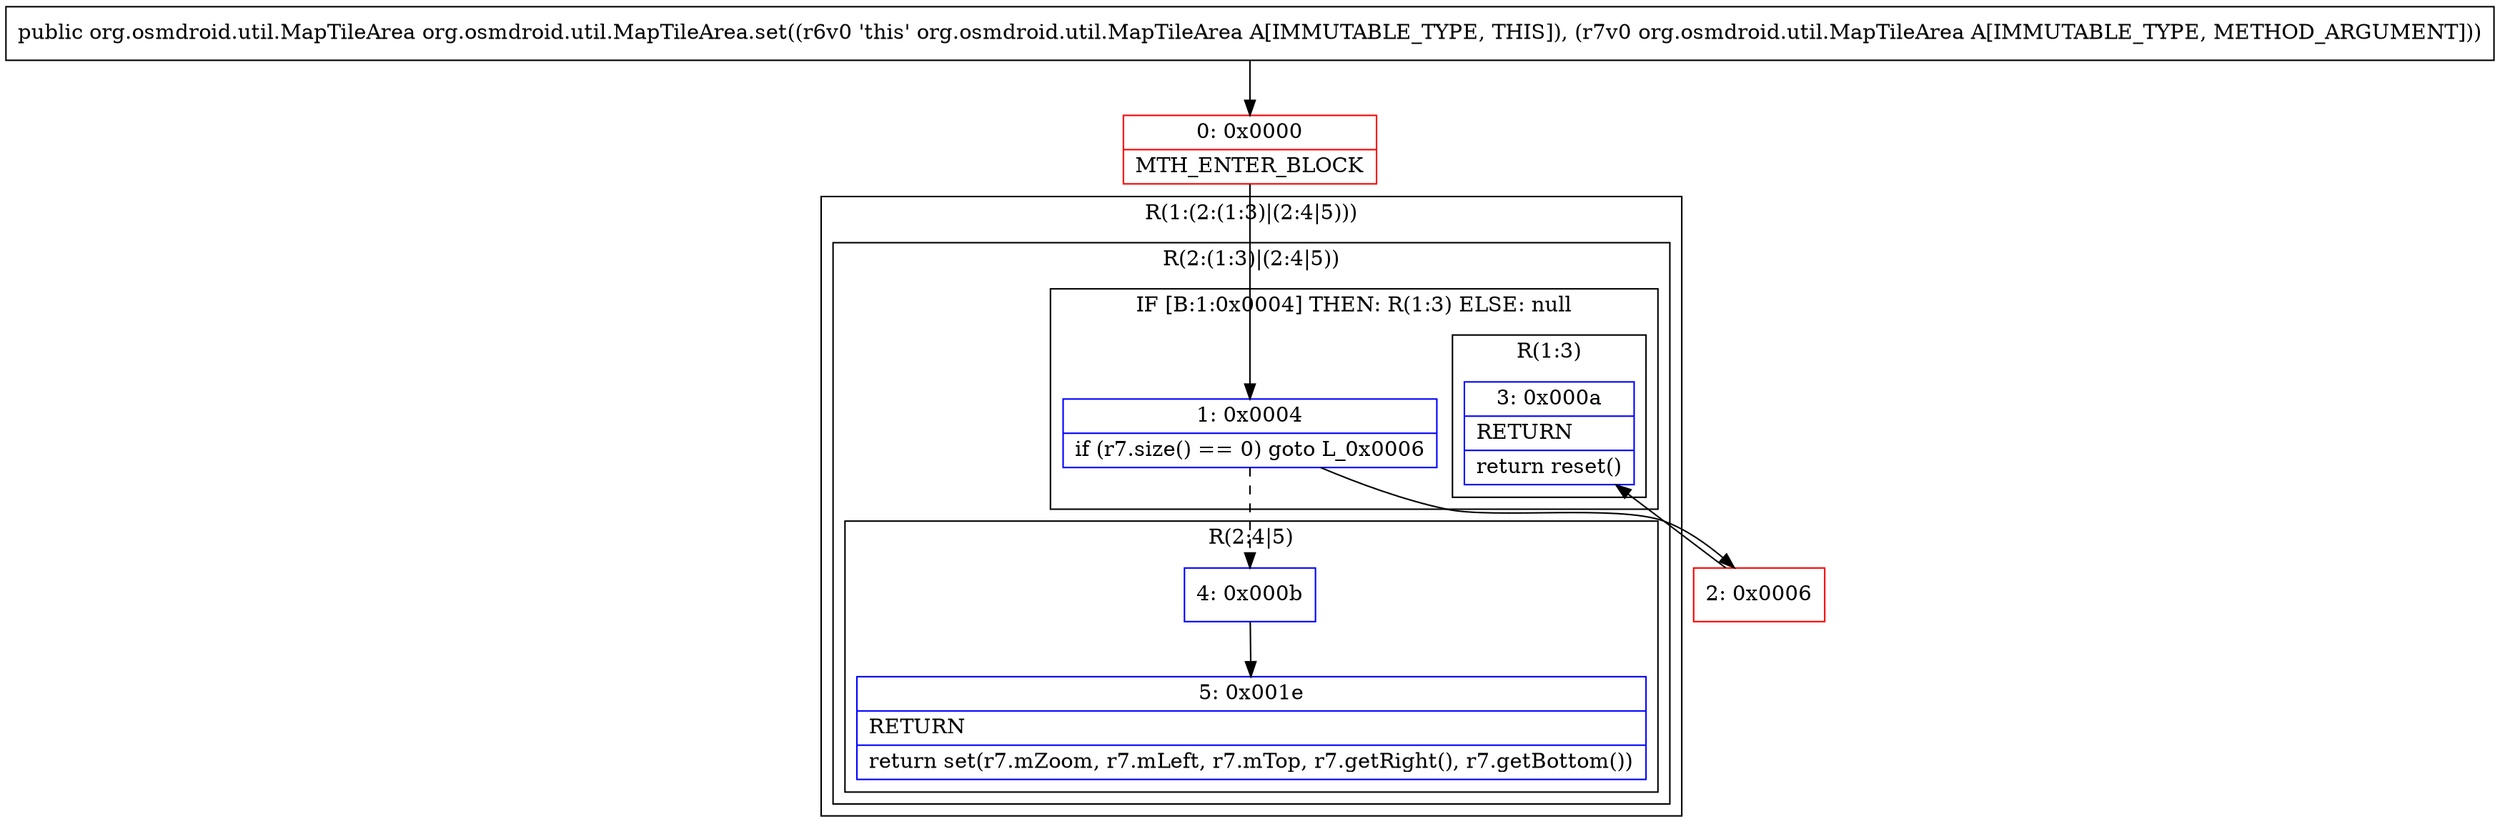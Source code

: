 digraph "CFG fororg.osmdroid.util.MapTileArea.set(Lorg\/osmdroid\/util\/MapTileArea;)Lorg\/osmdroid\/util\/MapTileArea;" {
subgraph cluster_Region_1854062015 {
label = "R(1:(2:(1:3)|(2:4|5)))";
node [shape=record,color=blue];
subgraph cluster_Region_140642887 {
label = "R(2:(1:3)|(2:4|5))";
node [shape=record,color=blue];
subgraph cluster_IfRegion_1353703101 {
label = "IF [B:1:0x0004] THEN: R(1:3) ELSE: null";
node [shape=record,color=blue];
Node_1 [shape=record,label="{1\:\ 0x0004|if (r7.size() == 0) goto L_0x0006\l}"];
subgraph cluster_Region_285554399 {
label = "R(1:3)";
node [shape=record,color=blue];
Node_3 [shape=record,label="{3\:\ 0x000a|RETURN\l|return reset()\l}"];
}
}
subgraph cluster_Region_1787895301 {
label = "R(2:4|5)";
node [shape=record,color=blue];
Node_4 [shape=record,label="{4\:\ 0x000b}"];
Node_5 [shape=record,label="{5\:\ 0x001e|RETURN\l|return set(r7.mZoom, r7.mLeft, r7.mTop, r7.getRight(), r7.getBottom())\l}"];
}
}
}
Node_0 [shape=record,color=red,label="{0\:\ 0x0000|MTH_ENTER_BLOCK\l}"];
Node_2 [shape=record,color=red,label="{2\:\ 0x0006}"];
MethodNode[shape=record,label="{public org.osmdroid.util.MapTileArea org.osmdroid.util.MapTileArea.set((r6v0 'this' org.osmdroid.util.MapTileArea A[IMMUTABLE_TYPE, THIS]), (r7v0 org.osmdroid.util.MapTileArea A[IMMUTABLE_TYPE, METHOD_ARGUMENT])) }"];
MethodNode -> Node_0;
Node_1 -> Node_2;
Node_1 -> Node_4[style=dashed];
Node_4 -> Node_5;
Node_0 -> Node_1;
Node_2 -> Node_3;
}

